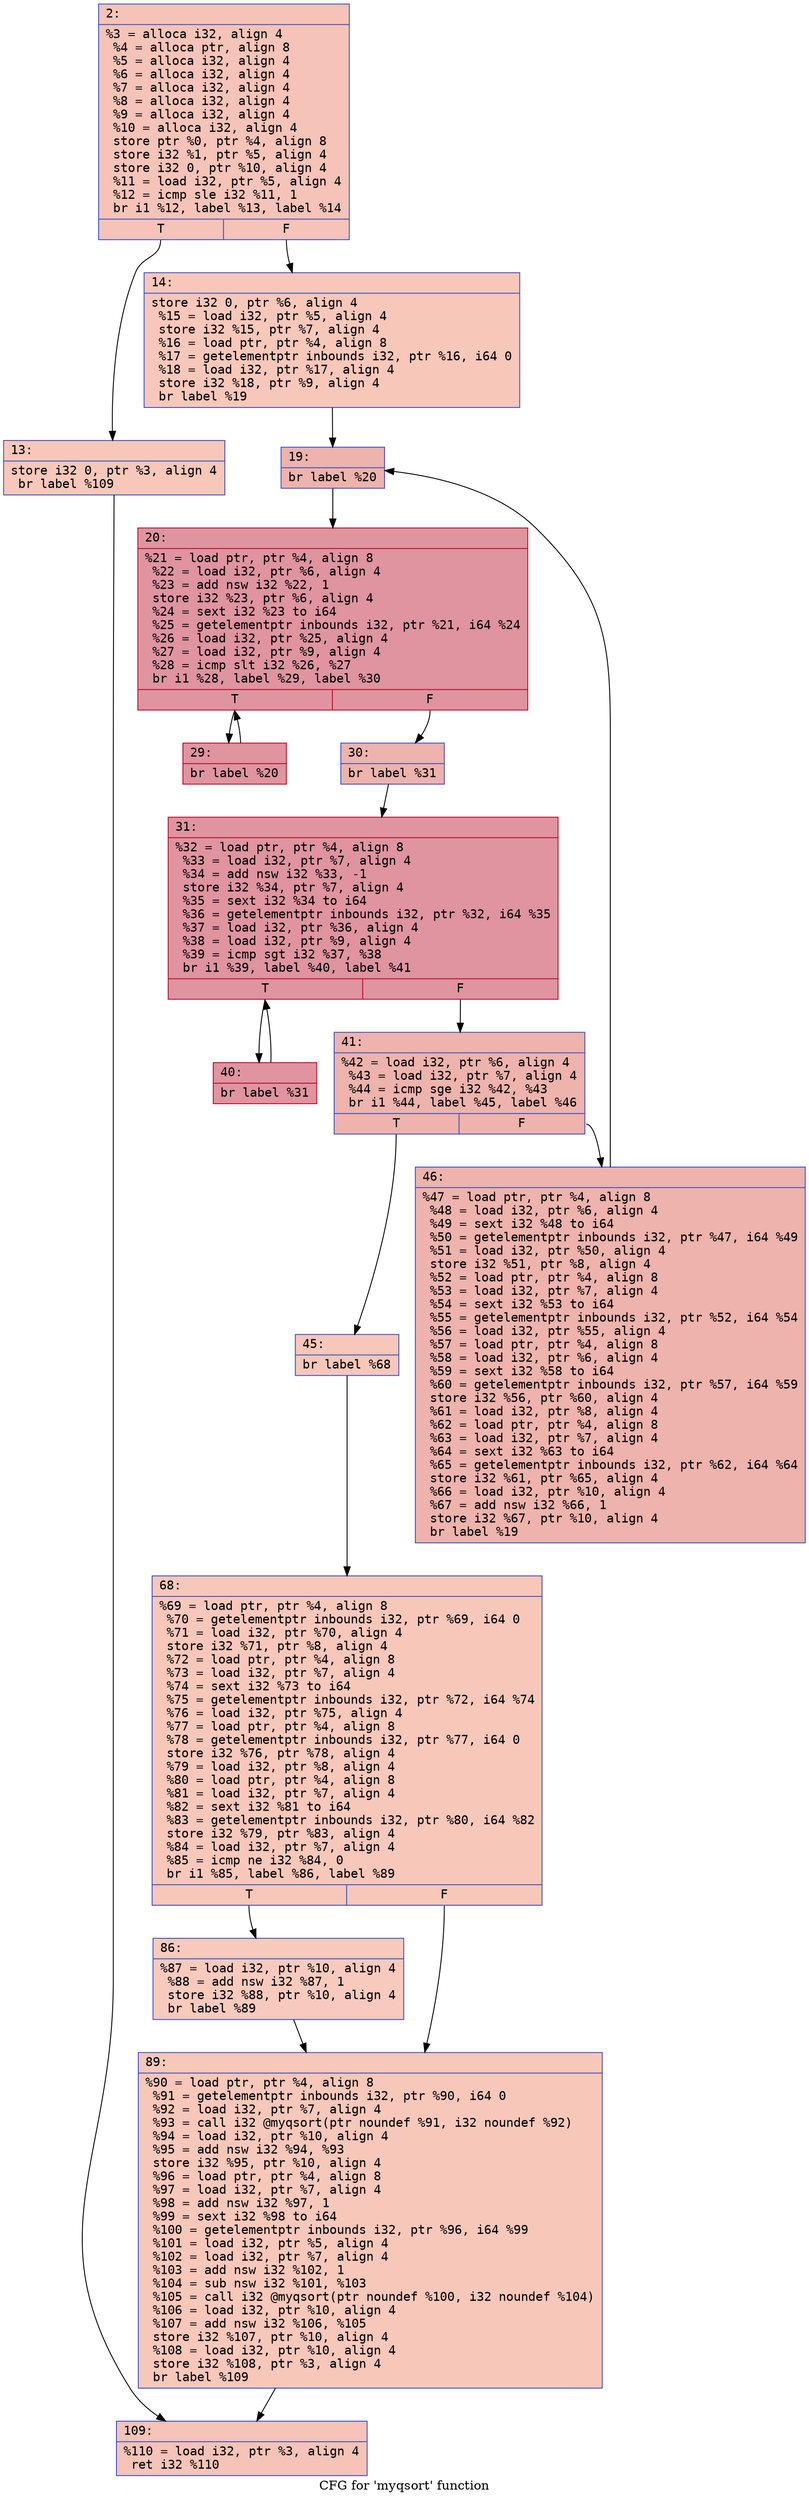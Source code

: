 digraph "CFG for 'myqsort' function" {
	label="CFG for 'myqsort' function";

	Node0x6000018c8230 [shape=record,color="#3d50c3ff", style=filled, fillcolor="#e8765c70" fontname="Courier",label="{2:\l|  %3 = alloca i32, align 4\l  %4 = alloca ptr, align 8\l  %5 = alloca i32, align 4\l  %6 = alloca i32, align 4\l  %7 = alloca i32, align 4\l  %8 = alloca i32, align 4\l  %9 = alloca i32, align 4\l  %10 = alloca i32, align 4\l  store ptr %0, ptr %4, align 8\l  store i32 %1, ptr %5, align 4\l  store i32 0, ptr %10, align 4\l  %11 = load i32, ptr %5, align 4\l  %12 = icmp sle i32 %11, 1\l  br i1 %12, label %13, label %14\l|{<s0>T|<s1>F}}"];
	Node0x6000018c8230:s0 -> Node0x6000018c8280[tooltip="2 -> 13\nProbability 50.00%" ];
	Node0x6000018c8230:s1 -> Node0x6000018c82d0[tooltip="2 -> 14\nProbability 50.00%" ];
	Node0x6000018c8280 [shape=record,color="#3d50c3ff", style=filled, fillcolor="#ec7f6370" fontname="Courier",label="{13:\l|  store i32 0, ptr %3, align 4\l  br label %109\l}"];
	Node0x6000018c8280 -> Node0x6000018c86e0[tooltip="13 -> 109\nProbability 100.00%" ];
	Node0x6000018c82d0 [shape=record,color="#3d50c3ff", style=filled, fillcolor="#ec7f6370" fontname="Courier",label="{14:\l|  store i32 0, ptr %6, align 4\l  %15 = load i32, ptr %5, align 4\l  store i32 %15, ptr %7, align 4\l  %16 = load ptr, ptr %4, align 8\l  %17 = getelementptr inbounds i32, ptr %16, i64 0\l  %18 = load i32, ptr %17, align 4\l  store i32 %18, ptr %9, align 4\l  br label %19\l}"];
	Node0x6000018c82d0 -> Node0x6000018c8320[tooltip="14 -> 19\nProbability 100.00%" ];
	Node0x6000018c8320 [shape=record,color="#3d50c3ff", style=filled, fillcolor="#d6524470" fontname="Courier",label="{19:\l|  br label %20\l}"];
	Node0x6000018c8320 -> Node0x6000018c8370[tooltip="19 -> 20\nProbability 100.00%" ];
	Node0x6000018c8370 [shape=record,color="#b70d28ff", style=filled, fillcolor="#b70d2870" fontname="Courier",label="{20:\l|  %21 = load ptr, ptr %4, align 8\l  %22 = load i32, ptr %6, align 4\l  %23 = add nsw i32 %22, 1\l  store i32 %23, ptr %6, align 4\l  %24 = sext i32 %23 to i64\l  %25 = getelementptr inbounds i32, ptr %21, i64 %24\l  %26 = load i32, ptr %25, align 4\l  %27 = load i32, ptr %9, align 4\l  %28 = icmp slt i32 %26, %27\l  br i1 %28, label %29, label %30\l|{<s0>T|<s1>F}}"];
	Node0x6000018c8370:s0 -> Node0x6000018c83c0[tooltip="20 -> 29\nProbability 96.88%" ];
	Node0x6000018c8370:s1 -> Node0x6000018c8410[tooltip="20 -> 30\nProbability 3.12%" ];
	Node0x6000018c83c0 [shape=record,color="#b70d28ff", style=filled, fillcolor="#b70d2870" fontname="Courier",label="{29:\l|  br label %20\l}"];
	Node0x6000018c83c0 -> Node0x6000018c8370[tooltip="29 -> 20\nProbability 100.00%" ];
	Node0x6000018c8410 [shape=record,color="#3d50c3ff", style=filled, fillcolor="#d6524470" fontname="Courier",label="{30:\l|  br label %31\l}"];
	Node0x6000018c8410 -> Node0x6000018c8460[tooltip="30 -> 31\nProbability 100.00%" ];
	Node0x6000018c8460 [shape=record,color="#b70d28ff", style=filled, fillcolor="#b70d2870" fontname="Courier",label="{31:\l|  %32 = load ptr, ptr %4, align 8\l  %33 = load i32, ptr %7, align 4\l  %34 = add nsw i32 %33, -1\l  store i32 %34, ptr %7, align 4\l  %35 = sext i32 %34 to i64\l  %36 = getelementptr inbounds i32, ptr %32, i64 %35\l  %37 = load i32, ptr %36, align 4\l  %38 = load i32, ptr %9, align 4\l  %39 = icmp sgt i32 %37, %38\l  br i1 %39, label %40, label %41\l|{<s0>T|<s1>F}}"];
	Node0x6000018c8460:s0 -> Node0x6000018c84b0[tooltip="31 -> 40\nProbability 96.88%" ];
	Node0x6000018c8460:s1 -> Node0x6000018c8500[tooltip="31 -> 41\nProbability 3.12%" ];
	Node0x6000018c84b0 [shape=record,color="#b70d28ff", style=filled, fillcolor="#b70d2870" fontname="Courier",label="{40:\l|  br label %31\l}"];
	Node0x6000018c84b0 -> Node0x6000018c8460[tooltip="40 -> 31\nProbability 100.00%" ];
	Node0x6000018c8500 [shape=record,color="#3d50c3ff", style=filled, fillcolor="#d6524470" fontname="Courier",label="{41:\l|  %42 = load i32, ptr %6, align 4\l  %43 = load i32, ptr %7, align 4\l  %44 = icmp sge i32 %42, %43\l  br i1 %44, label %45, label %46\l|{<s0>T|<s1>F}}"];
	Node0x6000018c8500:s0 -> Node0x6000018c8550[tooltip="41 -> 45\nProbability 3.12%" ];
	Node0x6000018c8500:s1 -> Node0x6000018c85a0[tooltip="41 -> 46\nProbability 96.88%" ];
	Node0x6000018c8550 [shape=record,color="#3d50c3ff", style=filled, fillcolor="#ec7f6370" fontname="Courier",label="{45:\l|  br label %68\l}"];
	Node0x6000018c8550 -> Node0x6000018c85f0[tooltip="45 -> 68\nProbability 100.00%" ];
	Node0x6000018c85a0 [shape=record,color="#3d50c3ff", style=filled, fillcolor="#d6524470" fontname="Courier",label="{46:\l|  %47 = load ptr, ptr %4, align 8\l  %48 = load i32, ptr %6, align 4\l  %49 = sext i32 %48 to i64\l  %50 = getelementptr inbounds i32, ptr %47, i64 %49\l  %51 = load i32, ptr %50, align 4\l  store i32 %51, ptr %8, align 4\l  %52 = load ptr, ptr %4, align 8\l  %53 = load i32, ptr %7, align 4\l  %54 = sext i32 %53 to i64\l  %55 = getelementptr inbounds i32, ptr %52, i64 %54\l  %56 = load i32, ptr %55, align 4\l  %57 = load ptr, ptr %4, align 8\l  %58 = load i32, ptr %6, align 4\l  %59 = sext i32 %58 to i64\l  %60 = getelementptr inbounds i32, ptr %57, i64 %59\l  store i32 %56, ptr %60, align 4\l  %61 = load i32, ptr %8, align 4\l  %62 = load ptr, ptr %4, align 8\l  %63 = load i32, ptr %7, align 4\l  %64 = sext i32 %63 to i64\l  %65 = getelementptr inbounds i32, ptr %62, i64 %64\l  store i32 %61, ptr %65, align 4\l  %66 = load i32, ptr %10, align 4\l  %67 = add nsw i32 %66, 1\l  store i32 %67, ptr %10, align 4\l  br label %19\l}"];
	Node0x6000018c85a0 -> Node0x6000018c8320[tooltip="46 -> 19\nProbability 100.00%" ];
	Node0x6000018c85f0 [shape=record,color="#3d50c3ff", style=filled, fillcolor="#ec7f6370" fontname="Courier",label="{68:\l|  %69 = load ptr, ptr %4, align 8\l  %70 = getelementptr inbounds i32, ptr %69, i64 0\l  %71 = load i32, ptr %70, align 4\l  store i32 %71, ptr %8, align 4\l  %72 = load ptr, ptr %4, align 8\l  %73 = load i32, ptr %7, align 4\l  %74 = sext i32 %73 to i64\l  %75 = getelementptr inbounds i32, ptr %72, i64 %74\l  %76 = load i32, ptr %75, align 4\l  %77 = load ptr, ptr %4, align 8\l  %78 = getelementptr inbounds i32, ptr %77, i64 0\l  store i32 %76, ptr %78, align 4\l  %79 = load i32, ptr %8, align 4\l  %80 = load ptr, ptr %4, align 8\l  %81 = load i32, ptr %7, align 4\l  %82 = sext i32 %81 to i64\l  %83 = getelementptr inbounds i32, ptr %80, i64 %82\l  store i32 %79, ptr %83, align 4\l  %84 = load i32, ptr %7, align 4\l  %85 = icmp ne i32 %84, 0\l  br i1 %85, label %86, label %89\l|{<s0>T|<s1>F}}"];
	Node0x6000018c85f0:s0 -> Node0x6000018c8640[tooltip="68 -> 86\nProbability 62.50%" ];
	Node0x6000018c85f0:s1 -> Node0x6000018c8690[tooltip="68 -> 89\nProbability 37.50%" ];
	Node0x6000018c8640 [shape=record,color="#3d50c3ff", style=filled, fillcolor="#ef886b70" fontname="Courier",label="{86:\l|  %87 = load i32, ptr %10, align 4\l  %88 = add nsw i32 %87, 1\l  store i32 %88, ptr %10, align 4\l  br label %89\l}"];
	Node0x6000018c8640 -> Node0x6000018c8690[tooltip="86 -> 89\nProbability 100.00%" ];
	Node0x6000018c8690 [shape=record,color="#3d50c3ff", style=filled, fillcolor="#ec7f6370" fontname="Courier",label="{89:\l|  %90 = load ptr, ptr %4, align 8\l  %91 = getelementptr inbounds i32, ptr %90, i64 0\l  %92 = load i32, ptr %7, align 4\l  %93 = call i32 @myqsort(ptr noundef %91, i32 noundef %92)\l  %94 = load i32, ptr %10, align 4\l  %95 = add nsw i32 %94, %93\l  store i32 %95, ptr %10, align 4\l  %96 = load ptr, ptr %4, align 8\l  %97 = load i32, ptr %7, align 4\l  %98 = add nsw i32 %97, 1\l  %99 = sext i32 %98 to i64\l  %100 = getelementptr inbounds i32, ptr %96, i64 %99\l  %101 = load i32, ptr %5, align 4\l  %102 = load i32, ptr %7, align 4\l  %103 = add nsw i32 %102, 1\l  %104 = sub nsw i32 %101, %103\l  %105 = call i32 @myqsort(ptr noundef %100, i32 noundef %104)\l  %106 = load i32, ptr %10, align 4\l  %107 = add nsw i32 %106, %105\l  store i32 %107, ptr %10, align 4\l  %108 = load i32, ptr %10, align 4\l  store i32 %108, ptr %3, align 4\l  br label %109\l}"];
	Node0x6000018c8690 -> Node0x6000018c86e0[tooltip="89 -> 109\nProbability 100.00%" ];
	Node0x6000018c86e0 [shape=record,color="#3d50c3ff", style=filled, fillcolor="#e8765c70" fontname="Courier",label="{109:\l|  %110 = load i32, ptr %3, align 4\l  ret i32 %110\l}"];
}
